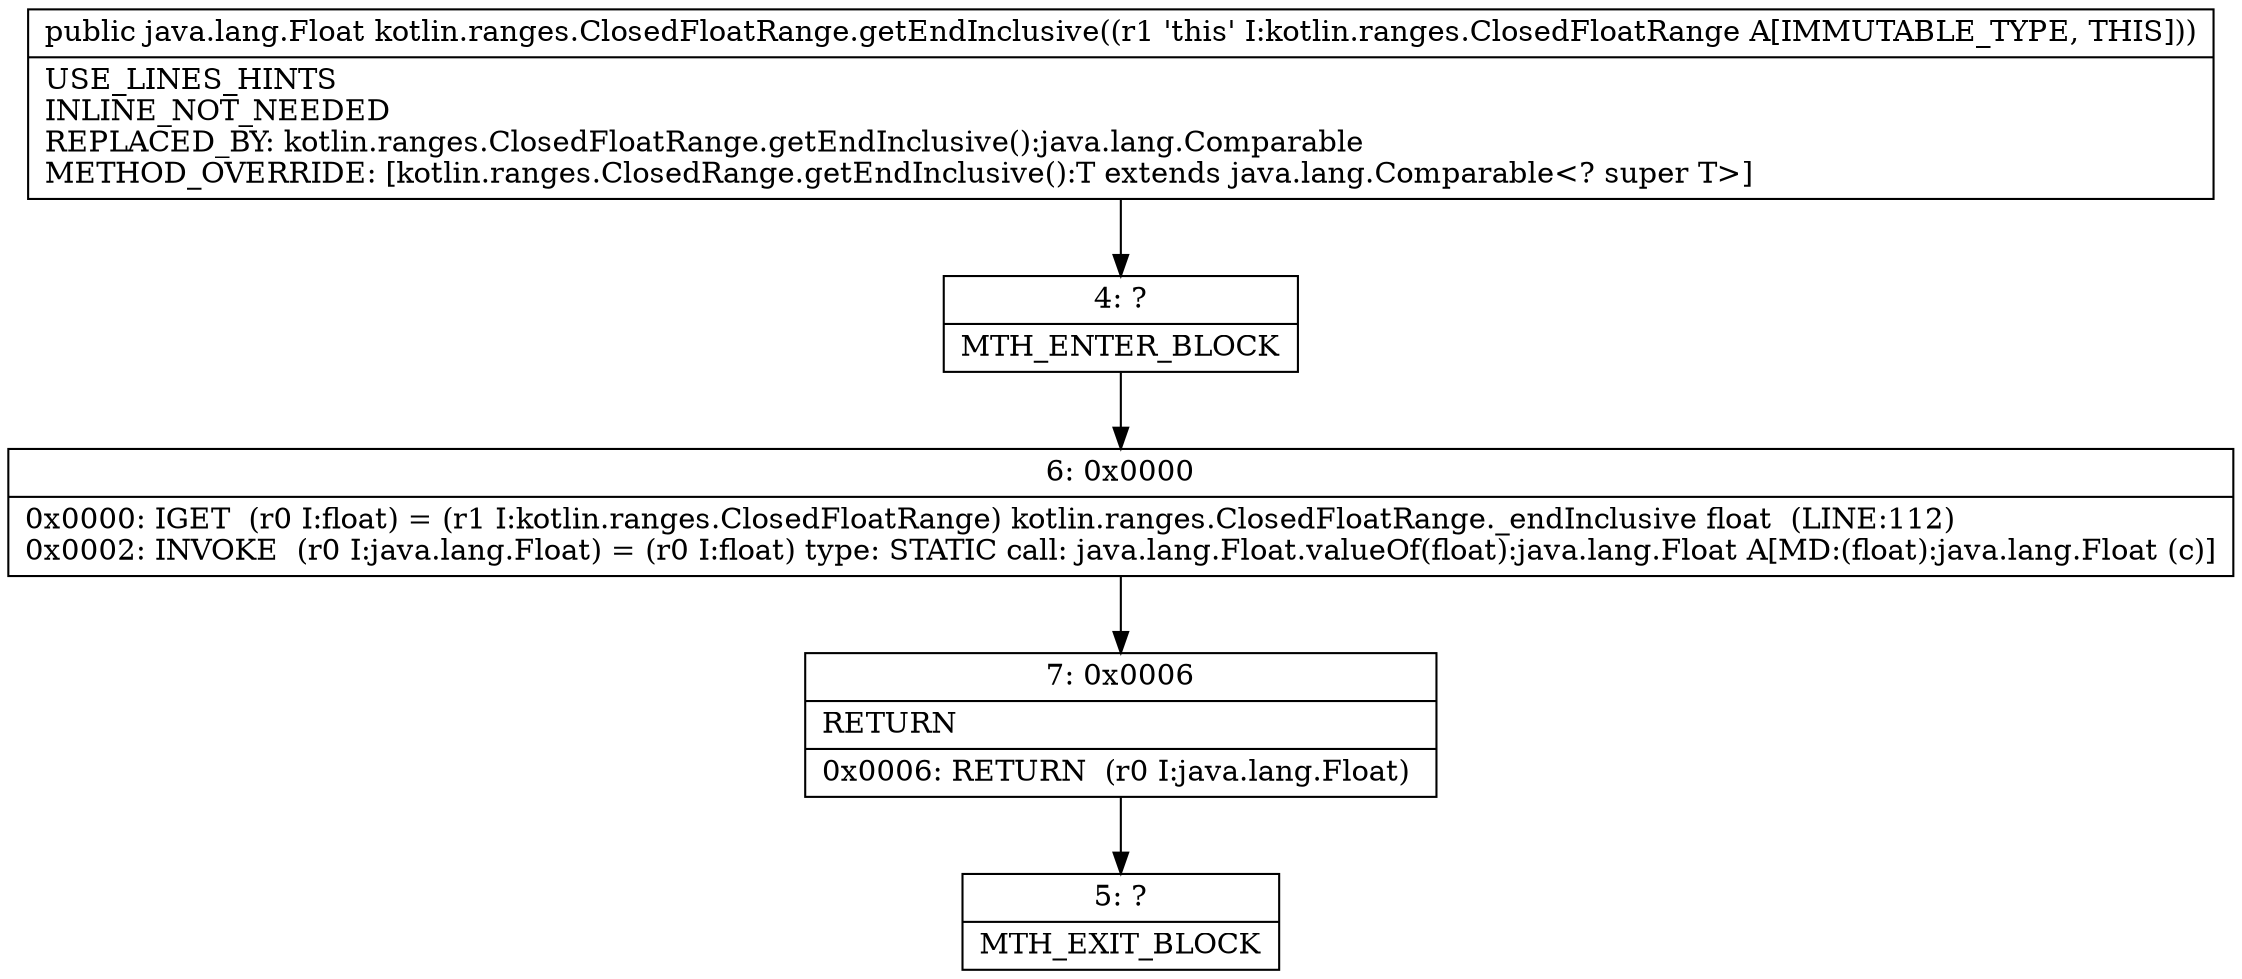 digraph "CFG forkotlin.ranges.ClosedFloatRange.getEndInclusive()Ljava\/lang\/Float;" {
Node_4 [shape=record,label="{4\:\ ?|MTH_ENTER_BLOCK\l}"];
Node_6 [shape=record,label="{6\:\ 0x0000|0x0000: IGET  (r0 I:float) = (r1 I:kotlin.ranges.ClosedFloatRange) kotlin.ranges.ClosedFloatRange._endInclusive float  (LINE:112)\l0x0002: INVOKE  (r0 I:java.lang.Float) = (r0 I:float) type: STATIC call: java.lang.Float.valueOf(float):java.lang.Float A[MD:(float):java.lang.Float (c)]\l}"];
Node_7 [shape=record,label="{7\:\ 0x0006|RETURN\l|0x0006: RETURN  (r0 I:java.lang.Float) \l}"];
Node_5 [shape=record,label="{5\:\ ?|MTH_EXIT_BLOCK\l}"];
MethodNode[shape=record,label="{public java.lang.Float kotlin.ranges.ClosedFloatRange.getEndInclusive((r1 'this' I:kotlin.ranges.ClosedFloatRange A[IMMUTABLE_TYPE, THIS]))  | USE_LINES_HINTS\lINLINE_NOT_NEEDED\lREPLACED_BY: kotlin.ranges.ClosedFloatRange.getEndInclusive():java.lang.Comparable\lMETHOD_OVERRIDE: [kotlin.ranges.ClosedRange.getEndInclusive():T extends java.lang.Comparable\<? super T\>]\l}"];
MethodNode -> Node_4;Node_4 -> Node_6;
Node_6 -> Node_7;
Node_7 -> Node_5;
}

